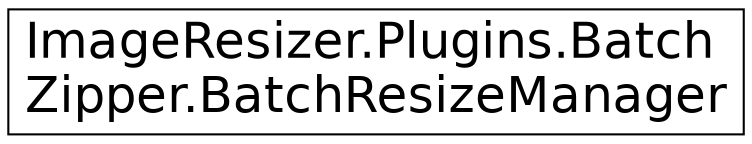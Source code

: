 digraph "Graphical Class Hierarchy"
{
  edge [fontname="Helvetica",fontsize="24",labelfontname="Helvetica",labelfontsize="24"];
  node [fontname="Helvetica",fontsize="24",shape=record];
  rankdir="LR";
  Node1 [label="ImageResizer.Plugins.Batch\lZipper.BatchResizeManager",height=0.2,width=0.4,color="black", fillcolor="white", style="filled",URL="$class_image_resizer_1_1_plugins_1_1_batch_zipper_1_1_batch_resize_manager.html",tooltip="Handles the threading of a batch resize procedure. Use the static method to queue a resize on a threa..."];
}
